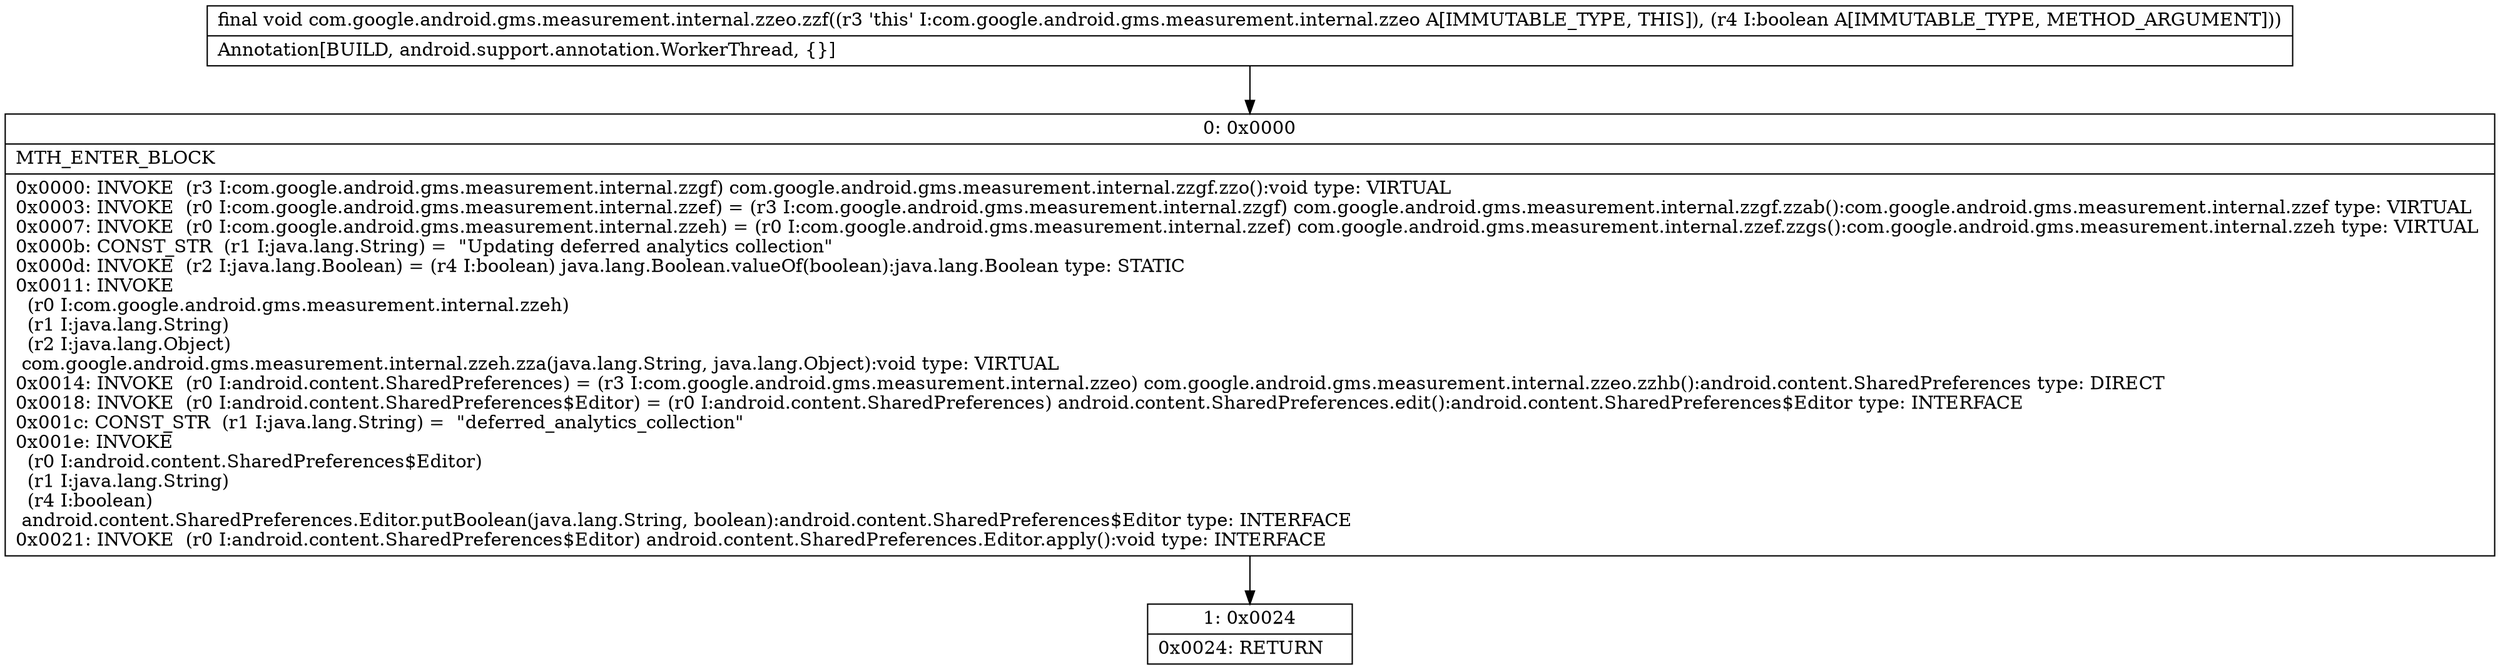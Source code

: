 digraph "CFG forcom.google.android.gms.measurement.internal.zzeo.zzf(Z)V" {
Node_0 [shape=record,label="{0\:\ 0x0000|MTH_ENTER_BLOCK\l|0x0000: INVOKE  (r3 I:com.google.android.gms.measurement.internal.zzgf) com.google.android.gms.measurement.internal.zzgf.zzo():void type: VIRTUAL \l0x0003: INVOKE  (r0 I:com.google.android.gms.measurement.internal.zzef) = (r3 I:com.google.android.gms.measurement.internal.zzgf) com.google.android.gms.measurement.internal.zzgf.zzab():com.google.android.gms.measurement.internal.zzef type: VIRTUAL \l0x0007: INVOKE  (r0 I:com.google.android.gms.measurement.internal.zzeh) = (r0 I:com.google.android.gms.measurement.internal.zzef) com.google.android.gms.measurement.internal.zzef.zzgs():com.google.android.gms.measurement.internal.zzeh type: VIRTUAL \l0x000b: CONST_STR  (r1 I:java.lang.String) =  \"Updating deferred analytics collection\" \l0x000d: INVOKE  (r2 I:java.lang.Boolean) = (r4 I:boolean) java.lang.Boolean.valueOf(boolean):java.lang.Boolean type: STATIC \l0x0011: INVOKE  \l  (r0 I:com.google.android.gms.measurement.internal.zzeh)\l  (r1 I:java.lang.String)\l  (r2 I:java.lang.Object)\l com.google.android.gms.measurement.internal.zzeh.zza(java.lang.String, java.lang.Object):void type: VIRTUAL \l0x0014: INVOKE  (r0 I:android.content.SharedPreferences) = (r3 I:com.google.android.gms.measurement.internal.zzeo) com.google.android.gms.measurement.internal.zzeo.zzhb():android.content.SharedPreferences type: DIRECT \l0x0018: INVOKE  (r0 I:android.content.SharedPreferences$Editor) = (r0 I:android.content.SharedPreferences) android.content.SharedPreferences.edit():android.content.SharedPreferences$Editor type: INTERFACE \l0x001c: CONST_STR  (r1 I:java.lang.String) =  \"deferred_analytics_collection\" \l0x001e: INVOKE  \l  (r0 I:android.content.SharedPreferences$Editor)\l  (r1 I:java.lang.String)\l  (r4 I:boolean)\l android.content.SharedPreferences.Editor.putBoolean(java.lang.String, boolean):android.content.SharedPreferences$Editor type: INTERFACE \l0x0021: INVOKE  (r0 I:android.content.SharedPreferences$Editor) android.content.SharedPreferences.Editor.apply():void type: INTERFACE \l}"];
Node_1 [shape=record,label="{1\:\ 0x0024|0x0024: RETURN   \l}"];
MethodNode[shape=record,label="{final void com.google.android.gms.measurement.internal.zzeo.zzf((r3 'this' I:com.google.android.gms.measurement.internal.zzeo A[IMMUTABLE_TYPE, THIS]), (r4 I:boolean A[IMMUTABLE_TYPE, METHOD_ARGUMENT]))  | Annotation[BUILD, android.support.annotation.WorkerThread, \{\}]\l}"];
MethodNode -> Node_0;
Node_0 -> Node_1;
}

